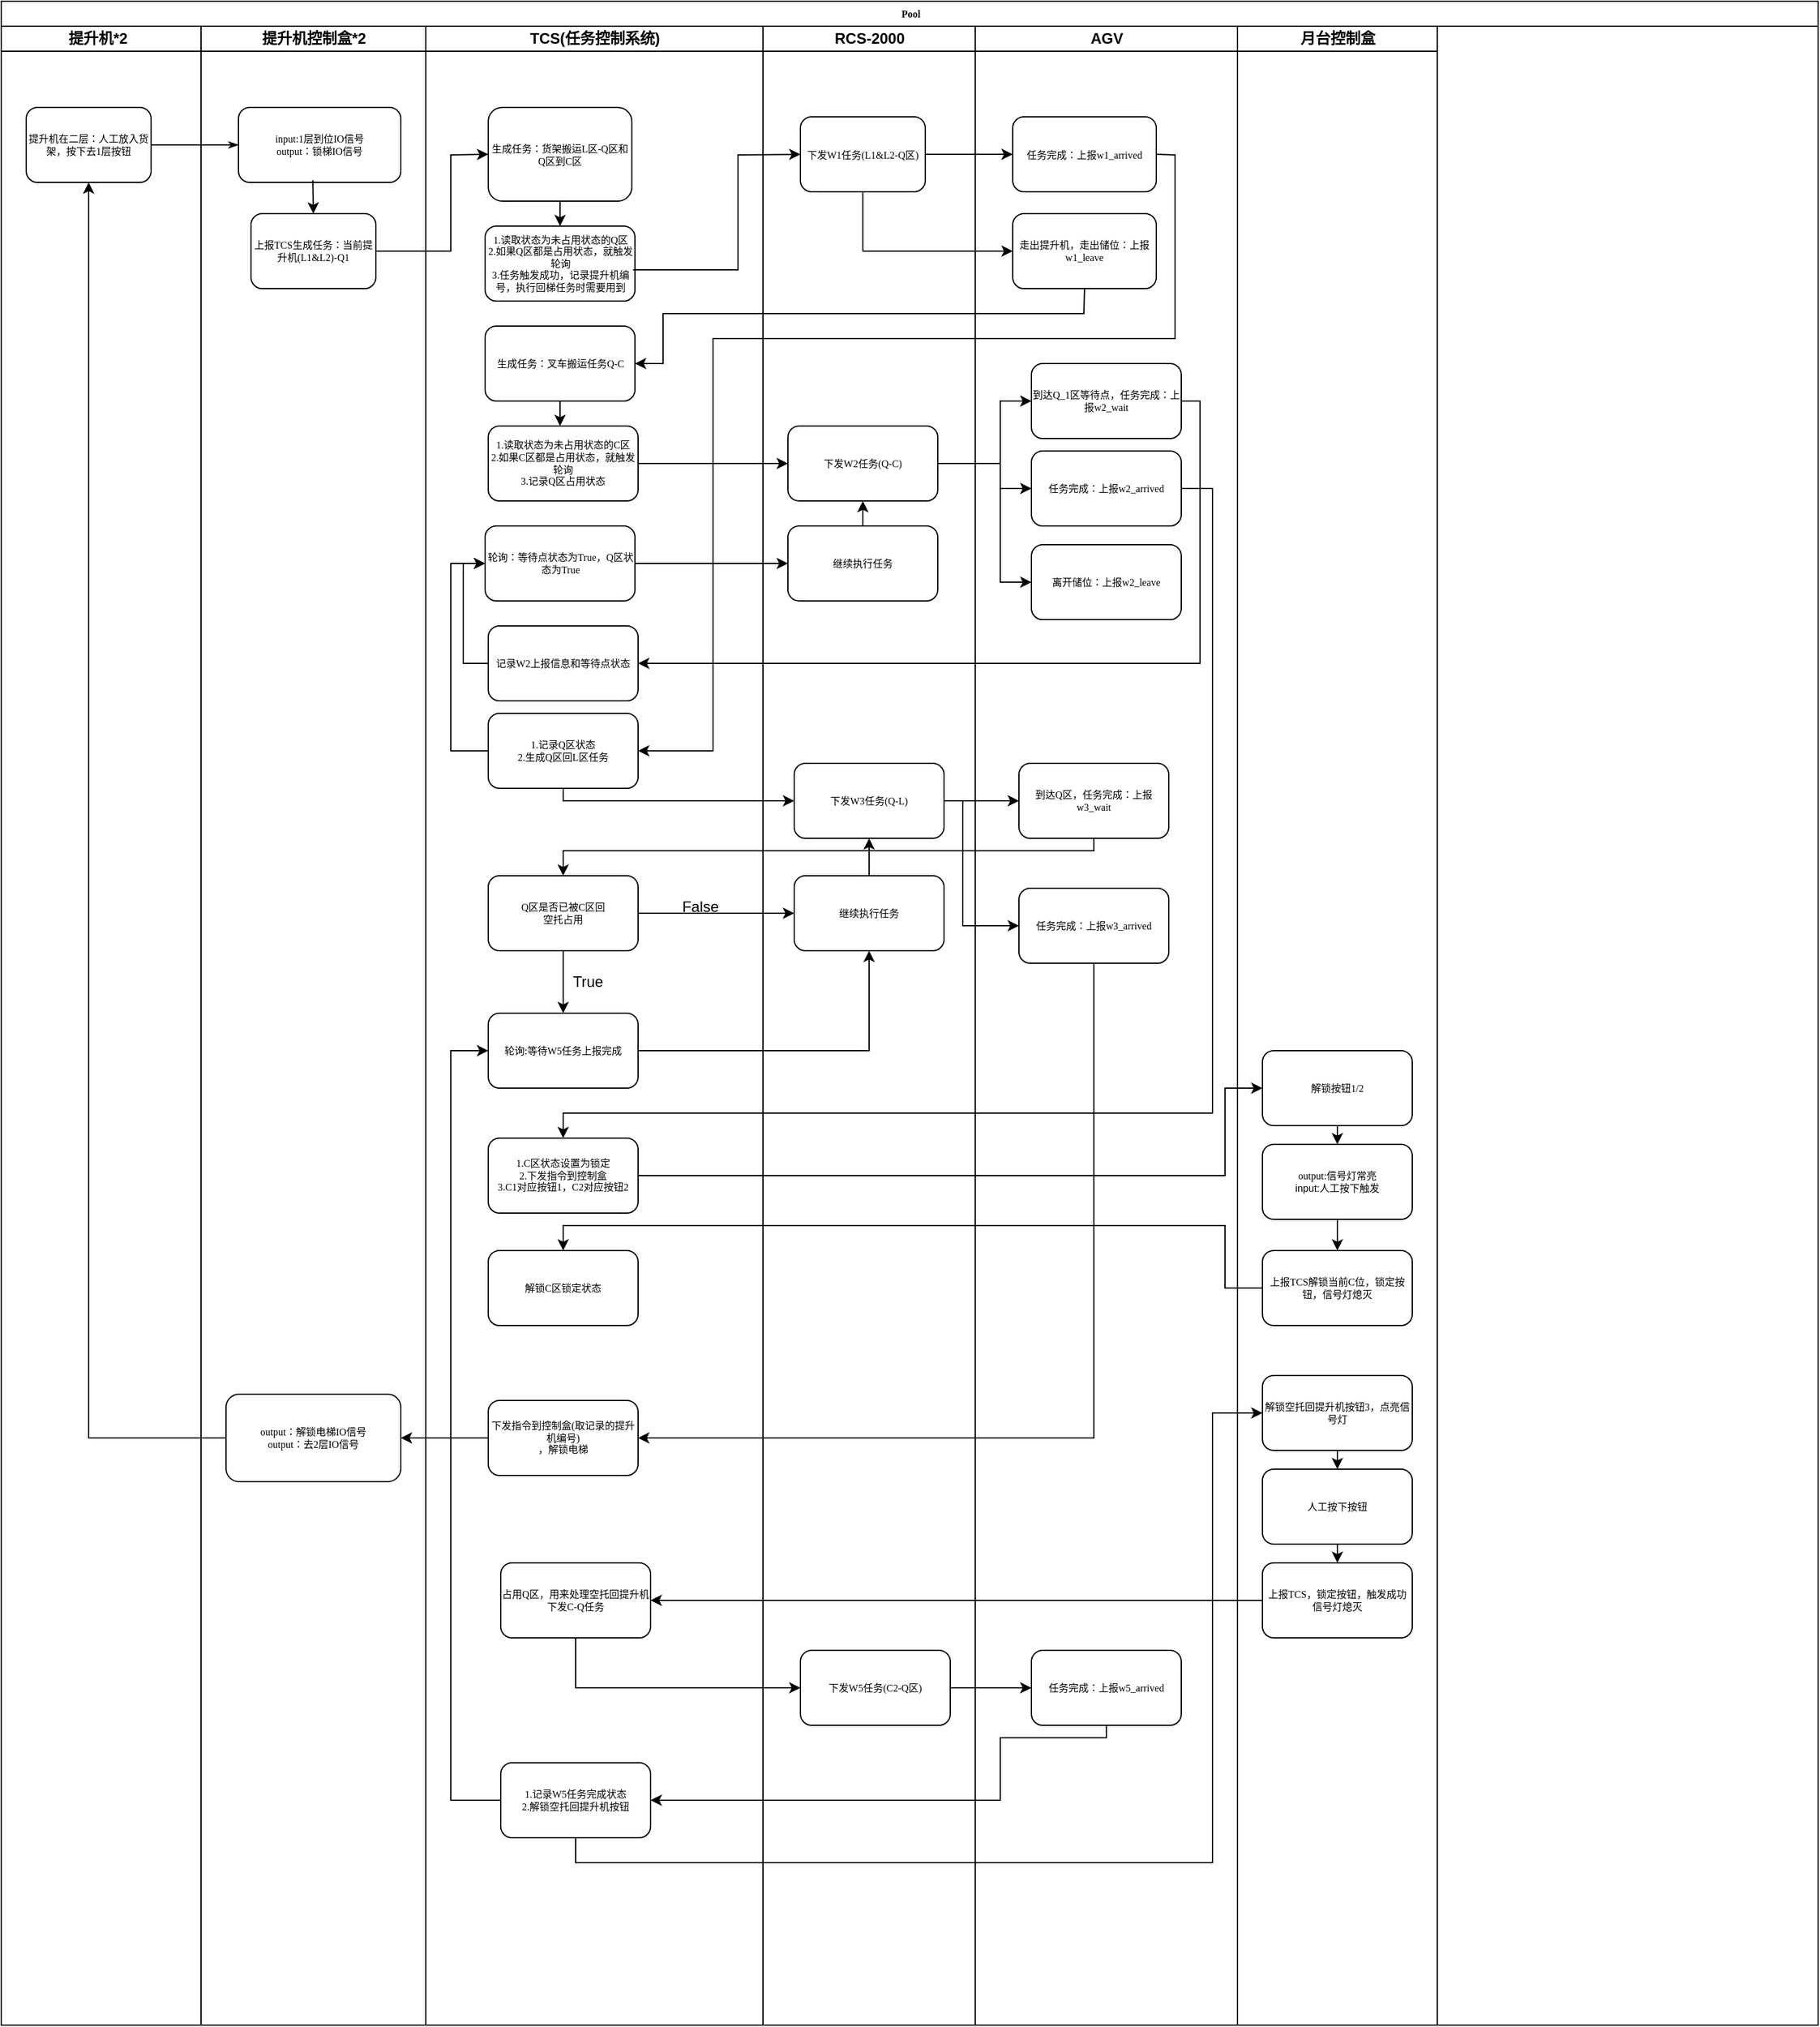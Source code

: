 <mxfile version="22.0.8" type="github">
  <diagram name="Page-1" id="74e2e168-ea6b-b213-b513-2b3c1d86103e">
    <mxGraphModel dx="989" dy="530" grid="1" gridSize="10" guides="1" tooltips="1" connect="1" arrows="1" fold="1" page="1" pageScale="1" pageWidth="1100" pageHeight="850" background="none" math="0" shadow="0">
      <root>
        <mxCell id="0" />
        <mxCell id="1" parent="0" />
        <mxCell id="77e6c97f196da883-1" value="Pool" style="swimlane;html=1;childLayout=stackLayout;startSize=20;rounded=0;shadow=0;labelBackgroundColor=none;strokeWidth=1;fontFamily=Verdana;fontSize=8;align=center;" parent="1" vertex="1">
          <mxGeometry x="70" y="40" width="1455" height="1620" as="geometry" />
        </mxCell>
        <mxCell id="77e6c97f196da883-2" value="提升机*2&lt;span style=&quot;white-space: pre;&quot;&gt;&#x9;&lt;/span&gt;" style="swimlane;html=1;startSize=20;" parent="77e6c97f196da883-1" vertex="1">
          <mxGeometry y="20" width="160" height="1600" as="geometry" />
        </mxCell>
        <mxCell id="77e6c97f196da883-8" value="提升机在二层：人工放入货架，按下去1层按钮" style="rounded=1;whiteSpace=wrap;html=1;shadow=0;labelBackgroundColor=none;strokeWidth=1;fontFamily=Verdana;fontSize=8;align=center;" parent="77e6c97f196da883-2" vertex="1">
          <mxGeometry x="20" y="65" width="100" height="60" as="geometry" />
        </mxCell>
        <mxCell id="77e6c97f196da883-26" style="edgeStyle=orthogonalEdgeStyle;rounded=1;html=1;labelBackgroundColor=none;startArrow=none;startFill=0;startSize=5;endArrow=classicThin;endFill=1;endSize=5;jettySize=auto;orthogonalLoop=1;strokeWidth=1;fontFamily=Verdana;fontSize=8;entryX=0;entryY=0.5;entryDx=0;entryDy=0;" parent="77e6c97f196da883-1" source="77e6c97f196da883-8" target="7OfbRRR_8dRWuwGR9oJ1-2" edge="1">
          <mxGeometry relative="1" as="geometry">
            <mxPoint x="190" y="115" as="targetPoint" />
          </mxGeometry>
        </mxCell>
        <mxCell id="77e6c97f196da883-3" value="提升机控制盒*2" style="swimlane;html=1;startSize=20;" parent="77e6c97f196da883-1" vertex="1">
          <mxGeometry x="160" y="20" width="180" height="1600" as="geometry" />
        </mxCell>
        <mxCell id="7OfbRRR_8dRWuwGR9oJ1-2" value="input:1层到位IO信号&lt;br&gt;output：锁梯IO信号" style="rounded=1;whiteSpace=wrap;html=1;shadow=0;labelBackgroundColor=none;strokeWidth=1;fontFamily=Verdana;fontSize=8;align=center;" parent="77e6c97f196da883-3" vertex="1">
          <mxGeometry x="30" y="65" width="130" height="60" as="geometry" />
        </mxCell>
        <mxCell id="7OfbRRR_8dRWuwGR9oJ1-3" value="上报TCS生成任务：当前提升机(L1&amp;amp;L2)-Q1" style="whiteSpace=wrap;html=1;fontSize=8;fontFamily=Verdana;rounded=1;shadow=0;labelBackgroundColor=none;strokeWidth=1;" parent="77e6c97f196da883-3" vertex="1">
          <mxGeometry x="40" y="150" width="100" height="60" as="geometry" />
        </mxCell>
        <mxCell id="7OfbRRR_8dRWuwGR9oJ1-4" value="" style="endArrow=classic;html=1;rounded=0;entryX=0.5;entryY=0;entryDx=0;entryDy=0;exitX=0.458;exitY=0.971;exitDx=0;exitDy=0;exitPerimeter=0;" parent="77e6c97f196da883-3" source="7OfbRRR_8dRWuwGR9oJ1-2" target="7OfbRRR_8dRWuwGR9oJ1-3" edge="1">
          <mxGeometry width="50" height="50" relative="1" as="geometry">
            <mxPoint x="90" y="130" as="sourcePoint" />
            <mxPoint x="140" y="80" as="targetPoint" />
          </mxGeometry>
        </mxCell>
        <mxCell id="JO6AkFmK0KtckrHVpwDT-65" value="output：解锁电梯IO信号&lt;br&gt;output：去2层IO信号" style="whiteSpace=wrap;html=1;fontSize=8;fontFamily=Verdana;rounded=1;shadow=0;labelBackgroundColor=none;strokeWidth=1;" vertex="1" parent="77e6c97f196da883-3">
          <mxGeometry x="20" y="1095" width="140" height="70" as="geometry" />
        </mxCell>
        <mxCell id="77e6c97f196da883-4" value="TCS(任务控制系统)" style="swimlane;html=1;startSize=20;" parent="77e6c97f196da883-1" vertex="1">
          <mxGeometry x="340" y="20" width="270" height="1600" as="geometry" />
        </mxCell>
        <mxCell id="7OfbRRR_8dRWuwGR9oJ1-12" value="" style="edgeStyle=orthogonalEdgeStyle;rounded=0;orthogonalLoop=1;jettySize=auto;html=1;" parent="77e6c97f196da883-4" source="7OfbRRR_8dRWuwGR9oJ1-5" target="7OfbRRR_8dRWuwGR9oJ1-11" edge="1">
          <mxGeometry relative="1" as="geometry" />
        </mxCell>
        <mxCell id="7OfbRRR_8dRWuwGR9oJ1-5" value="生成任务：货架搬运L区-Q区和Q区到C区" style="whiteSpace=wrap;html=1;fontSize=8;fontFamily=Verdana;rounded=1;shadow=0;labelBackgroundColor=none;strokeWidth=1;fillColor=#FFFFFF;" parent="77e6c97f196da883-4" vertex="1">
          <mxGeometry x="50" y="65" width="115" height="75" as="geometry" />
        </mxCell>
        <mxCell id="7OfbRRR_8dRWuwGR9oJ1-11" value="1.读取状态为未占用状态的Q区&lt;br&gt;2.如果Q区都是占用状态，就触发轮询&lt;br&gt;3.任务触发成功，记录提升机编号，执行回梯任务时需要用到" style="whiteSpace=wrap;html=1;fontSize=8;fontFamily=Verdana;fillColor=#FFFFFF;rounded=1;shadow=0;labelBackgroundColor=none;strokeWidth=1;" parent="77e6c97f196da883-4" vertex="1">
          <mxGeometry x="47.5" y="160" width="120" height="60" as="geometry" />
        </mxCell>
        <mxCell id="7OfbRRR_8dRWuwGR9oJ1-16" value="" style="edgeStyle=orthogonalEdgeStyle;rounded=0;orthogonalLoop=1;jettySize=auto;html=1;" parent="77e6c97f196da883-4" source="7OfbRRR_8dRWuwGR9oJ1-13" target="7OfbRRR_8dRWuwGR9oJ1-15" edge="1">
          <mxGeometry relative="1" as="geometry">
            <Array as="points">
              <mxPoint x="110" y="320" />
              <mxPoint x="110" y="320" />
            </Array>
          </mxGeometry>
        </mxCell>
        <mxCell id="7OfbRRR_8dRWuwGR9oJ1-13" value="生成任务：叉车搬运任务Q-C" style="whiteSpace=wrap;html=1;fontSize=8;fontFamily=Verdana;fillColor=#FFFFFF;rounded=1;shadow=0;labelBackgroundColor=none;strokeWidth=1;" parent="77e6c97f196da883-4" vertex="1">
          <mxGeometry x="47.5" y="240" width="120" height="60" as="geometry" />
        </mxCell>
        <mxCell id="7OfbRRR_8dRWuwGR9oJ1-15" value="1.读取状态为未占用状态的C区&lt;br&gt;2.如果C区都是占用状态，就触发轮询&lt;br&gt;3.记录Q区占用状态" style="whiteSpace=wrap;html=1;fontSize=8;fontFamily=Verdana;fillColor=#FFFFFF;rounded=1;shadow=0;labelBackgroundColor=none;strokeWidth=1;" parent="77e6c97f196da883-4" vertex="1">
          <mxGeometry x="50" y="320" width="120" height="60" as="geometry" />
        </mxCell>
        <mxCell id="JO6AkFmK0KtckrHVpwDT-9" value="记录W2上报信息和等待点状态" style="whiteSpace=wrap;html=1;fontSize=8;fontFamily=Verdana;fillColor=#FFFFFF;rounded=1;shadow=0;labelBackgroundColor=none;strokeWidth=1;" vertex="1" parent="77e6c97f196da883-4">
          <mxGeometry x="50" y="480" width="120" height="60" as="geometry" />
        </mxCell>
        <mxCell id="JO6AkFmK0KtckrHVpwDT-12" value="1.记录Q区状态&lt;br&gt;2.生成Q区回L区任务&lt;br&gt;" style="whiteSpace=wrap;html=1;fontSize=8;fontFamily=Verdana;fillColor=#FFFFFF;rounded=1;shadow=0;labelBackgroundColor=none;strokeWidth=1;" vertex="1" parent="77e6c97f196da883-4">
          <mxGeometry x="50" y="550" width="120" height="60" as="geometry" />
        </mxCell>
        <mxCell id="JO6AkFmK0KtckrHVpwDT-18" value="Q区是否已被C区回&lt;br&gt;空托占用" style="whiteSpace=wrap;html=1;fontSize=8;fontFamily=Verdana;fillColor=#FFFFFF;rounded=1;shadow=0;labelBackgroundColor=none;strokeWidth=1;" vertex="1" parent="77e6c97f196da883-4">
          <mxGeometry x="50" y="680" width="120" height="60" as="geometry" />
        </mxCell>
        <mxCell id="JO6AkFmK0KtckrHVpwDT-22" value="False" style="text;html=1;strokeColor=none;fillColor=none;align=center;verticalAlign=middle;whiteSpace=wrap;rounded=0;" vertex="1" parent="77e6c97f196da883-4">
          <mxGeometry x="190" y="690" width="60" height="30" as="geometry" />
        </mxCell>
        <mxCell id="JO6AkFmK0KtckrHVpwDT-24" value="轮询:等待W5任务上报完成" style="whiteSpace=wrap;html=1;fontSize=8;fontFamily=Verdana;fillColor=#FFFFFF;rounded=1;shadow=0;labelBackgroundColor=none;strokeWidth=1;" vertex="1" parent="77e6c97f196da883-4">
          <mxGeometry x="50" y="790" width="120" height="60" as="geometry" />
        </mxCell>
        <mxCell id="JO6AkFmK0KtckrHVpwDT-25" value="" style="endArrow=classic;html=1;rounded=0;" edge="1" parent="77e6c97f196da883-4" target="JO6AkFmK0KtckrHVpwDT-24">
          <mxGeometry width="50" height="50" relative="1" as="geometry">
            <mxPoint x="110" y="740" as="sourcePoint" />
            <mxPoint x="160" y="690" as="targetPoint" />
          </mxGeometry>
        </mxCell>
        <mxCell id="JO6AkFmK0KtckrHVpwDT-26" value="True" style="text;html=1;strokeColor=none;fillColor=none;align=center;verticalAlign=middle;whiteSpace=wrap;rounded=0;" vertex="1" parent="77e6c97f196da883-4">
          <mxGeometry x="100" y="750" width="60" height="30" as="geometry" />
        </mxCell>
        <mxCell id="JO6AkFmK0KtckrHVpwDT-27" value="" style="endArrow=classic;html=1;rounded=0;entryX=0.5;entryY=1;entryDx=0;entryDy=0;" edge="1" parent="77e6c97f196da883-4" target="JO6AkFmK0KtckrHVpwDT-19">
          <mxGeometry width="50" height="50" relative="1" as="geometry">
            <mxPoint x="170" y="820" as="sourcePoint" />
            <mxPoint x="220" y="770" as="targetPoint" />
            <Array as="points">
              <mxPoint x="355" y="820" />
            </Array>
          </mxGeometry>
        </mxCell>
        <mxCell id="JO6AkFmK0KtckrHVpwDT-28" value="轮询：等待点状态为True，Q区状态为True" style="whiteSpace=wrap;html=1;fontSize=8;fontFamily=Verdana;fillColor=#FFFFFF;rounded=1;shadow=0;labelBackgroundColor=none;strokeWidth=1;" vertex="1" parent="77e6c97f196da883-4">
          <mxGeometry x="47.5" y="400" width="120" height="60" as="geometry" />
        </mxCell>
        <mxCell id="JO6AkFmK0KtckrHVpwDT-29" value="" style="endArrow=classic;html=1;rounded=0;entryX=0;entryY=0.5;entryDx=0;entryDy=0;exitX=0;exitY=0.5;exitDx=0;exitDy=0;" edge="1" parent="77e6c97f196da883-4" source="JO6AkFmK0KtckrHVpwDT-9" target="JO6AkFmK0KtckrHVpwDT-28">
          <mxGeometry width="50" height="50" relative="1" as="geometry">
            <mxPoint x="30" y="520" as="sourcePoint" />
            <mxPoint x="80" y="470" as="targetPoint" />
            <Array as="points">
              <mxPoint x="30" y="510" />
              <mxPoint x="30" y="430" />
            </Array>
          </mxGeometry>
        </mxCell>
        <mxCell id="JO6AkFmK0KtckrHVpwDT-30" value="" style="endArrow=classic;html=1;rounded=0;entryX=0;entryY=0.5;entryDx=0;entryDy=0;" edge="1" parent="77e6c97f196da883-4" target="JO6AkFmK0KtckrHVpwDT-28">
          <mxGeometry width="50" height="50" relative="1" as="geometry">
            <mxPoint x="50" y="580" as="sourcePoint" />
            <mxPoint x="100" y="530" as="targetPoint" />
            <Array as="points">
              <mxPoint x="20" y="580" />
              <mxPoint x="20" y="430" />
            </Array>
          </mxGeometry>
        </mxCell>
        <mxCell id="JO6AkFmK0KtckrHVpwDT-34" value="1.C区状态设置为锁定&lt;br&gt;2.下发指令到控制盒&lt;br&gt;3.C1对应按钮1，C2对应按钮2" style="whiteSpace=wrap;html=1;fontSize=8;fontFamily=Verdana;fillColor=#FFFFFF;rounded=1;shadow=0;labelBackgroundColor=none;strokeWidth=1;" vertex="1" parent="77e6c97f196da883-4">
          <mxGeometry x="50" y="890" width="120" height="60" as="geometry" />
        </mxCell>
        <mxCell id="JO6AkFmK0KtckrHVpwDT-38" value="解锁C区锁定状态" style="whiteSpace=wrap;html=1;fontSize=8;fontFamily=Verdana;fillColor=#FFFFFF;rounded=1;shadow=0;labelBackgroundColor=none;strokeWidth=1;" vertex="1" parent="77e6c97f196da883-4">
          <mxGeometry x="50" y="980" width="120" height="60" as="geometry" />
        </mxCell>
        <mxCell id="JO6AkFmK0KtckrHVpwDT-49" value="占用Q区，用来处理空托回提升机&lt;br&gt;下发C-Q任务" style="whiteSpace=wrap;html=1;fontSize=8;fontFamily=Verdana;fillColor=#FFFFFF;rounded=1;shadow=0;labelBackgroundColor=none;strokeWidth=1;" vertex="1" parent="77e6c97f196da883-4">
          <mxGeometry x="60" y="1230" width="120" height="60" as="geometry" />
        </mxCell>
        <mxCell id="JO6AkFmK0KtckrHVpwDT-54" value="" style="endArrow=classic;html=1;rounded=0;entryX=0;entryY=0.5;entryDx=0;entryDy=0;" edge="1" parent="77e6c97f196da883-4" target="JO6AkFmK0KtckrHVpwDT-53">
          <mxGeometry width="50" height="50" relative="1" as="geometry">
            <mxPoint x="120" y="1290" as="sourcePoint" />
            <mxPoint x="170" y="1240" as="targetPoint" />
            <Array as="points">
              <mxPoint x="120" y="1330" />
            </Array>
          </mxGeometry>
        </mxCell>
        <mxCell id="JO6AkFmK0KtckrHVpwDT-58" value="1.记录W5任务完成状态&lt;br&gt;2.解锁空托回提升机按钮" style="whiteSpace=wrap;html=1;fontSize=8;fontFamily=Verdana;fillColor=#FFFFFF;rounded=1;shadow=0;labelBackgroundColor=none;strokeWidth=1;" vertex="1" parent="77e6c97f196da883-4">
          <mxGeometry x="60" y="1390" width="120" height="60" as="geometry" />
        </mxCell>
        <mxCell id="JO6AkFmK0KtckrHVpwDT-60" value="" style="endArrow=classic;html=1;rounded=0;exitX=0;exitY=0.5;exitDx=0;exitDy=0;entryX=0;entryY=0.5;entryDx=0;entryDy=0;" edge="1" parent="77e6c97f196da883-4" source="JO6AkFmK0KtckrHVpwDT-58" target="JO6AkFmK0KtckrHVpwDT-24">
          <mxGeometry width="50" height="50" relative="1" as="geometry">
            <mxPoint x="70" y="1420" as="sourcePoint" />
            <mxPoint x="30" y="1200" as="targetPoint" />
            <Array as="points">
              <mxPoint x="20" y="1420" />
              <mxPoint x="20" y="820" />
            </Array>
          </mxGeometry>
        </mxCell>
        <mxCell id="JO6AkFmK0KtckrHVpwDT-63" value="下发指令到控制盒(取记录的提升机编号)&lt;br&gt;，解锁电梯" style="whiteSpace=wrap;html=1;fontSize=8;fontFamily=Verdana;rounded=1;shadow=0;labelBackgroundColor=none;strokeWidth=1;fillColor=#FFFFFF;" vertex="1" parent="77e6c97f196da883-4">
          <mxGeometry x="50" y="1100" width="120" height="60" as="geometry" />
        </mxCell>
        <mxCell id="JO6AkFmK0KtckrHVpwDT-20" value="" style="endArrow=classic;html=1;rounded=0;exitX=1;exitY=0.5;exitDx=0;exitDy=0;entryX=0;entryY=0.5;entryDx=0;entryDy=0;" edge="1" parent="77e6c97f196da883-1" source="JO6AkFmK0KtckrHVpwDT-18" target="JO6AkFmK0KtckrHVpwDT-19">
          <mxGeometry width="50" height="50" relative="1" as="geometry">
            <mxPoint x="550" y="740" as="sourcePoint" />
            <mxPoint x="600" y="690" as="targetPoint" />
          </mxGeometry>
        </mxCell>
        <mxCell id="77e6c97f196da883-5" value="RCS-2000" style="swimlane;html=1;startSize=20;" parent="77e6c97f196da883-1" vertex="1">
          <mxGeometry x="610" y="20" width="170" height="1600" as="geometry" />
        </mxCell>
        <mxCell id="7OfbRRR_8dRWuwGR9oJ1-7" value="下发W1任务(L1&amp;amp;L2-Q区)" style="rounded=1;whiteSpace=wrap;html=1;shadow=0;labelBackgroundColor=none;strokeWidth=1;fontFamily=Verdana;fontSize=8;align=center;" parent="77e6c97f196da883-5" vertex="1">
          <mxGeometry x="30" y="72.5" width="100" height="60" as="geometry" />
        </mxCell>
        <mxCell id="7OfbRRR_8dRWuwGR9oJ1-17" value="下发W2任务(Q-C)" style="whiteSpace=wrap;html=1;fontSize=8;fontFamily=Verdana;fillColor=#FFFFFF;rounded=1;shadow=0;labelBackgroundColor=none;strokeWidth=1;" parent="77e6c97f196da883-5" vertex="1">
          <mxGeometry x="20" y="320" width="120" height="60" as="geometry" />
        </mxCell>
        <mxCell id="JO6AkFmK0KtckrHVpwDT-7" value="" style="endArrow=classic;html=1;rounded=0;entryX=0;entryY=0.5;entryDx=0;entryDy=0;" edge="1" parent="77e6c97f196da883-5" target="JO6AkFmK0KtckrHVpwDT-8">
          <mxGeometry width="50" height="50" relative="1" as="geometry">
            <mxPoint x="140" y="350" as="sourcePoint" />
            <mxPoint x="190" y="300" as="targetPoint" />
            <Array as="points">
              <mxPoint x="190" y="350" />
              <mxPoint x="190" y="300" />
            </Array>
          </mxGeometry>
        </mxCell>
        <mxCell id="JO6AkFmK0KtckrHVpwDT-14" value="下发W3任务(Q-L)" style="whiteSpace=wrap;html=1;fontSize=8;fontFamily=Verdana;fillColor=#FFFFFF;rounded=1;shadow=0;labelBackgroundColor=none;strokeWidth=1;" vertex="1" parent="77e6c97f196da883-5">
          <mxGeometry x="25" y="590" width="120" height="60" as="geometry" />
        </mxCell>
        <mxCell id="JO6AkFmK0KtckrHVpwDT-19" value="继续执行任务" style="whiteSpace=wrap;html=1;fontSize=8;fontFamily=Verdana;fillColor=#FFFFFF;rounded=1;shadow=0;labelBackgroundColor=none;strokeWidth=1;" vertex="1" parent="77e6c97f196da883-5">
          <mxGeometry x="25" y="680" width="120" height="60" as="geometry" />
        </mxCell>
        <mxCell id="JO6AkFmK0KtckrHVpwDT-23" value="" style="endArrow=classic;html=1;rounded=0;exitX=0.5;exitY=0;exitDx=0;exitDy=0;entryX=0.5;entryY=1;entryDx=0;entryDy=0;" edge="1" parent="77e6c97f196da883-5" source="JO6AkFmK0KtckrHVpwDT-19" target="JO6AkFmK0KtckrHVpwDT-14">
          <mxGeometry width="50" height="50" relative="1" as="geometry">
            <mxPoint x="100" y="720" as="sourcePoint" />
            <mxPoint x="150" y="670" as="targetPoint" />
          </mxGeometry>
        </mxCell>
        <mxCell id="JO6AkFmK0KtckrHVpwDT-31" value="继续执行任务" style="whiteSpace=wrap;html=1;fontSize=8;fontFamily=Verdana;fillColor=#FFFFFF;rounded=1;shadow=0;labelBackgroundColor=none;strokeWidth=1;" vertex="1" parent="77e6c97f196da883-5">
          <mxGeometry x="20" y="400" width="120" height="60" as="geometry" />
        </mxCell>
        <mxCell id="JO6AkFmK0KtckrHVpwDT-33" value="" style="endArrow=classic;html=1;rounded=0;entryX=0.5;entryY=1;entryDx=0;entryDy=0;exitX=0.5;exitY=0;exitDx=0;exitDy=0;" edge="1" parent="77e6c97f196da883-5" source="JO6AkFmK0KtckrHVpwDT-31" target="7OfbRRR_8dRWuwGR9oJ1-17">
          <mxGeometry width="50" height="50" relative="1" as="geometry">
            <mxPoint x="80" y="410" as="sourcePoint" />
            <mxPoint x="130" y="360" as="targetPoint" />
          </mxGeometry>
        </mxCell>
        <mxCell id="JO6AkFmK0KtckrHVpwDT-53" value="下发W5任务(C2-Q区)" style="whiteSpace=wrap;html=1;fontSize=8;fontFamily=Verdana;rounded=1;shadow=0;labelBackgroundColor=none;strokeWidth=1;" vertex="1" parent="77e6c97f196da883-5">
          <mxGeometry x="30" y="1300" width="120" height="60" as="geometry" />
        </mxCell>
        <mxCell id="JO6AkFmK0KtckrHVpwDT-56" value="" style="endArrow=classic;html=1;rounded=0;entryX=0;entryY=0.5;entryDx=0;entryDy=0;" edge="1" parent="77e6c97f196da883-5" target="JO6AkFmK0KtckrHVpwDT-55">
          <mxGeometry width="50" height="50" relative="1" as="geometry">
            <mxPoint x="150" y="1330" as="sourcePoint" />
            <mxPoint x="200" y="1280" as="targetPoint" />
          </mxGeometry>
        </mxCell>
        <mxCell id="7OfbRRR_8dRWuwGR9oJ1-24" value="" style="edgeStyle=orthogonalEdgeStyle;rounded=0;orthogonalLoop=1;jettySize=auto;html=1;" parent="77e6c97f196da883-1" target="7OfbRRR_8dRWuwGR9oJ1-23" edge="1">
          <mxGeometry relative="1" as="geometry">
            <Array as="points">
              <mxPoint x="800" y="370" />
              <mxPoint x="800" y="465" />
            </Array>
            <mxPoint x="750" y="370" as="sourcePoint" />
          </mxGeometry>
        </mxCell>
        <mxCell id="7OfbRRR_8dRWuwGR9oJ1-22" value="" style="edgeStyle=orthogonalEdgeStyle;rounded=0;orthogonalLoop=1;jettySize=auto;html=1;exitX=1;exitY=0.5;exitDx=0;exitDy=0;" parent="77e6c97f196da883-1" source="7OfbRRR_8dRWuwGR9oJ1-17" target="7OfbRRR_8dRWuwGR9oJ1-20" edge="1">
          <mxGeometry relative="1" as="geometry">
            <Array as="points">
              <mxPoint x="800" y="370" />
              <mxPoint x="800" y="390" />
            </Array>
            <mxPoint x="760.0" y="420" as="sourcePoint" />
          </mxGeometry>
        </mxCell>
        <mxCell id="77e6c97f196da883-6" value="AGV" style="swimlane;html=1;startSize=20;" parent="77e6c97f196da883-1" vertex="1">
          <mxGeometry x="780" y="20" width="210" height="1600" as="geometry" />
        </mxCell>
        <mxCell id="7OfbRRR_8dRWuwGR9oJ1-8" value="任务完成：上报w1_arrived" style="whiteSpace=wrap;html=1;fontSize=8;fontFamily=Verdana;rounded=1;shadow=0;labelBackgroundColor=none;strokeWidth=1;" parent="77e6c97f196da883-6" vertex="1">
          <mxGeometry x="30" y="72.5" width="115" height="60" as="geometry" />
        </mxCell>
        <mxCell id="7OfbRRR_8dRWuwGR9oJ1-20" value="任务完成：上报w2_arrived" style="whiteSpace=wrap;html=1;fontSize=8;fontFamily=Verdana;fillColor=#FFFFFF;rounded=1;shadow=0;labelBackgroundColor=none;strokeWidth=1;" parent="77e6c97f196da883-6" vertex="1">
          <mxGeometry x="45" y="340" width="120" height="60" as="geometry" />
        </mxCell>
        <mxCell id="7OfbRRR_8dRWuwGR9oJ1-23" value="离开储位：上报w2_leave" style="whiteSpace=wrap;html=1;fontSize=8;fontFamily=Verdana;fillColor=#FFFFFF;rounded=1;shadow=0;labelBackgroundColor=none;strokeWidth=1;" parent="77e6c97f196da883-6" vertex="1">
          <mxGeometry x="45" y="415" width="120" height="60" as="geometry" />
        </mxCell>
        <mxCell id="JO6AkFmK0KtckrHVpwDT-5" value="走出提升机，走出储位：上报w1_leave" style="whiteSpace=wrap;html=1;fontSize=8;fontFamily=Verdana;rounded=1;shadow=0;labelBackgroundColor=none;strokeWidth=1;" vertex="1" parent="77e6c97f196da883-6">
          <mxGeometry x="30" y="150" width="115" height="60" as="geometry" />
        </mxCell>
        <mxCell id="JO6AkFmK0KtckrHVpwDT-8" value="到达Q_1区等待点，任务完成：上报w2_wait" style="whiteSpace=wrap;html=1;fontSize=8;fontFamily=Verdana;fillColor=#FFFFFF;rounded=1;shadow=0;labelBackgroundColor=none;strokeWidth=1;" vertex="1" parent="77e6c97f196da883-6">
          <mxGeometry x="45" y="270" width="120" height="60" as="geometry" />
        </mxCell>
        <mxCell id="JO6AkFmK0KtckrHVpwDT-16" value="到达Q区，任务完成：上报w3_wait" style="whiteSpace=wrap;html=1;fontSize=8;fontFamily=Verdana;fillColor=#FFFFFF;rounded=1;shadow=0;labelBackgroundColor=none;strokeWidth=1;" vertex="1" parent="77e6c97f196da883-6">
          <mxGeometry x="35" y="590" width="120" height="60" as="geometry" />
        </mxCell>
        <mxCell id="JO6AkFmK0KtckrHVpwDT-55" value="任务完成：上报w5_arrived" style="whiteSpace=wrap;html=1;fontSize=8;fontFamily=Verdana;fillColor=#FFFFFF;rounded=1;shadow=0;labelBackgroundColor=none;strokeWidth=1;" vertex="1" parent="77e6c97f196da883-6">
          <mxGeometry x="45" y="1300" width="120" height="60" as="geometry" />
        </mxCell>
        <mxCell id="JO6AkFmK0KtckrHVpwDT-62" value="任务完成：上报w3_arrived" style="whiteSpace=wrap;html=1;fontSize=8;fontFamily=Verdana;fillColor=#FFFFFF;rounded=1;shadow=0;labelBackgroundColor=none;strokeWidth=1;" vertex="1" parent="77e6c97f196da883-6">
          <mxGeometry x="35" y="690" width="120" height="60" as="geometry" />
        </mxCell>
        <mxCell id="77e6c97f196da883-7" value="月台控制盒" style="swimlane;html=1;startSize=20;" parent="77e6c97f196da883-1" vertex="1">
          <mxGeometry x="990" y="20" width="160" height="1600" as="geometry" />
        </mxCell>
        <mxCell id="JO6AkFmK0KtckrHVpwDT-35" value="解锁按钮1/2" style="whiteSpace=wrap;html=1;fontSize=8;fontFamily=Verdana;rounded=1;shadow=0;labelBackgroundColor=none;strokeWidth=1;" vertex="1" parent="77e6c97f196da883-7">
          <mxGeometry x="20" y="820" width="120" height="60" as="geometry" />
        </mxCell>
        <mxCell id="JO6AkFmK0KtckrHVpwDT-36" value="&lt;font style=&quot;font-size: 8px;&quot;&gt;output:信号灯常亮&lt;br style=&quot;border-color: var(--border-color); font-family: Helvetica;&quot;&gt;&lt;span style=&quot;font-family: Helvetica;&quot;&gt;input:人工按下触发&lt;/span&gt;&lt;/font&gt;" style="whiteSpace=wrap;html=1;fontSize=8;fontFamily=Verdana;rounded=1;shadow=0;labelBackgroundColor=none;strokeWidth=1;" vertex="1" parent="77e6c97f196da883-7">
          <mxGeometry x="20" y="895" width="120" height="60" as="geometry" />
        </mxCell>
        <mxCell id="JO6AkFmK0KtckrHVpwDT-37" value="上报TCS解锁当前C位，锁定按钮，信号灯熄灭" style="whiteSpace=wrap;html=1;fontSize=8;fontFamily=Verdana;rounded=1;shadow=0;labelBackgroundColor=none;strokeWidth=1;" vertex="1" parent="77e6c97f196da883-7">
          <mxGeometry x="20" y="980" width="120" height="60" as="geometry" />
        </mxCell>
        <mxCell id="JO6AkFmK0KtckrHVpwDT-41" value="" style="endArrow=classic;html=1;rounded=0;exitX=0.5;exitY=1;exitDx=0;exitDy=0;" edge="1" parent="77e6c97f196da883-7" source="JO6AkFmK0KtckrHVpwDT-35" target="JO6AkFmK0KtckrHVpwDT-36">
          <mxGeometry width="50" height="50" relative="1" as="geometry">
            <mxPoint x="-130" y="980" as="sourcePoint" />
            <mxPoint x="-80" y="930" as="targetPoint" />
          </mxGeometry>
        </mxCell>
        <mxCell id="JO6AkFmK0KtckrHVpwDT-42" value="" style="endArrow=classic;html=1;rounded=0;exitX=0.5;exitY=1;exitDx=0;exitDy=0;" edge="1" parent="77e6c97f196da883-7" source="JO6AkFmK0KtckrHVpwDT-36" target="JO6AkFmK0KtckrHVpwDT-37">
          <mxGeometry width="50" height="50" relative="1" as="geometry">
            <mxPoint x="100" y="950" as="sourcePoint" />
            <mxPoint x="150" y="900" as="targetPoint" />
          </mxGeometry>
        </mxCell>
        <mxCell id="JO6AkFmK0KtckrHVpwDT-46" value="解锁空托回提升机按钮3，点亮信号灯" style="whiteSpace=wrap;html=1;fontSize=8;fontFamily=Verdana;rounded=1;shadow=0;labelBackgroundColor=none;strokeWidth=1;" vertex="1" parent="77e6c97f196da883-7">
          <mxGeometry x="20" y="1080" width="120" height="60" as="geometry" />
        </mxCell>
        <mxCell id="JO6AkFmK0KtckrHVpwDT-47" value="人工按下按钮" style="whiteSpace=wrap;html=1;fontSize=8;fontFamily=Verdana;rounded=1;shadow=0;labelBackgroundColor=none;strokeWidth=1;" vertex="1" parent="77e6c97f196da883-7">
          <mxGeometry x="20" y="1155" width="120" height="60" as="geometry" />
        </mxCell>
        <mxCell id="JO6AkFmK0KtckrHVpwDT-48" value="上报TCS，锁定按钮，触发成功信号灯熄灭" style="whiteSpace=wrap;html=1;fontSize=8;fontFamily=Verdana;rounded=1;shadow=0;labelBackgroundColor=none;strokeWidth=1;" vertex="1" parent="77e6c97f196da883-7">
          <mxGeometry x="20" y="1230" width="120" height="60" as="geometry" />
        </mxCell>
        <mxCell id="JO6AkFmK0KtckrHVpwDT-50" value="" style="endArrow=classic;html=1;rounded=0;entryX=0.5;entryY=0;entryDx=0;entryDy=0;" edge="1" parent="77e6c97f196da883-7" target="JO6AkFmK0KtckrHVpwDT-47">
          <mxGeometry width="50" height="50" relative="1" as="geometry">
            <mxPoint x="80" y="1140" as="sourcePoint" />
            <mxPoint x="130" y="1090" as="targetPoint" />
          </mxGeometry>
        </mxCell>
        <mxCell id="JO6AkFmK0KtckrHVpwDT-51" value="" style="endArrow=classic;html=1;rounded=0;exitX=0.5;exitY=1;exitDx=0;exitDy=0;" edge="1" parent="77e6c97f196da883-7" source="JO6AkFmK0KtckrHVpwDT-47" target="JO6AkFmK0KtckrHVpwDT-48">
          <mxGeometry width="50" height="50" relative="1" as="geometry">
            <mxPoint x="70" y="1210" as="sourcePoint" />
            <mxPoint x="120" y="1160" as="targetPoint" />
          </mxGeometry>
        </mxCell>
        <mxCell id="7OfbRRR_8dRWuwGR9oJ1-6" value="" style="endArrow=classic;html=1;rounded=0;exitX=1;exitY=0.5;exitDx=0;exitDy=0;entryX=0;entryY=0.5;entryDx=0;entryDy=0;" parent="77e6c97f196da883-1" source="7OfbRRR_8dRWuwGR9oJ1-3" target="7OfbRRR_8dRWuwGR9oJ1-5" edge="1">
          <mxGeometry width="50" height="50" relative="1" as="geometry">
            <mxPoint x="310" y="200" as="sourcePoint" />
            <mxPoint x="360" y="150" as="targetPoint" />
            <Array as="points">
              <mxPoint x="360" y="200" />
              <mxPoint x="360" y="123" />
            </Array>
          </mxGeometry>
        </mxCell>
        <mxCell id="7OfbRRR_8dRWuwGR9oJ1-9" value="" style="endArrow=classic;html=1;rounded=0;exitX=0.987;exitY=0.583;exitDx=0;exitDy=0;entryX=0;entryY=0.5;entryDx=0;entryDy=0;exitPerimeter=0;" parent="77e6c97f196da883-1" source="7OfbRRR_8dRWuwGR9oJ1-11" target="7OfbRRR_8dRWuwGR9oJ1-7" edge="1">
          <mxGeometry width="50" height="50" relative="1" as="geometry">
            <mxPoint x="520" y="130" as="sourcePoint" />
            <mxPoint x="570" y="80" as="targetPoint" />
            <Array as="points">
              <mxPoint x="590" y="215" />
              <mxPoint x="590" y="123" />
            </Array>
          </mxGeometry>
        </mxCell>
        <mxCell id="7OfbRRR_8dRWuwGR9oJ1-10" value="" style="endArrow=classic;html=1;rounded=0;exitX=1;exitY=0.5;exitDx=0;exitDy=0;entryX=0;entryY=0.5;entryDx=0;entryDy=0;" parent="77e6c97f196da883-1" source="7OfbRRR_8dRWuwGR9oJ1-7" target="7OfbRRR_8dRWuwGR9oJ1-8" edge="1">
          <mxGeometry width="50" height="50" relative="1" as="geometry">
            <mxPoint x="700" y="130" as="sourcePoint" />
            <mxPoint x="750" y="80" as="targetPoint" />
          </mxGeometry>
        </mxCell>
        <mxCell id="7OfbRRR_8dRWuwGR9oJ1-18" value="" style="edgeStyle=orthogonalEdgeStyle;rounded=0;orthogonalLoop=1;jettySize=auto;html=1;" parent="77e6c97f196da883-1" source="7OfbRRR_8dRWuwGR9oJ1-15" target="7OfbRRR_8dRWuwGR9oJ1-17" edge="1">
          <mxGeometry relative="1" as="geometry" />
        </mxCell>
        <mxCell id="JO6AkFmK0KtckrHVpwDT-6" value="" style="endArrow=classic;html=1;rounded=0;exitX=0.5;exitY=1;exitDx=0;exitDy=0;entryX=0;entryY=0.5;entryDx=0;entryDy=0;" edge="1" parent="77e6c97f196da883-1" source="7OfbRRR_8dRWuwGR9oJ1-7" target="JO6AkFmK0KtckrHVpwDT-5">
          <mxGeometry width="50" height="50" relative="1" as="geometry">
            <mxPoint x="710" y="220" as="sourcePoint" />
            <mxPoint x="760" y="170" as="targetPoint" />
            <Array as="points">
              <mxPoint x="690" y="200" />
            </Array>
          </mxGeometry>
        </mxCell>
        <mxCell id="JO6AkFmK0KtckrHVpwDT-4" value="" style="endArrow=classic;html=1;rounded=0;exitX=0.5;exitY=1;exitDx=0;exitDy=0;entryX=1;entryY=0.5;entryDx=0;entryDy=0;" edge="1" parent="77e6c97f196da883-1" source="JO6AkFmK0KtckrHVpwDT-5" target="7OfbRRR_8dRWuwGR9oJ1-13">
          <mxGeometry width="50" height="50" relative="1" as="geometry">
            <mxPoint x="97.5" y="200" as="sourcePoint" />
            <mxPoint x="578.211" y="210" as="targetPoint" />
            <Array as="points">
              <mxPoint x="867" y="250" />
              <mxPoint x="530" y="250" />
              <mxPoint x="530" y="290" />
            </Array>
          </mxGeometry>
        </mxCell>
        <mxCell id="JO6AkFmK0KtckrHVpwDT-10" value="" style="endArrow=classic;html=1;rounded=0;entryX=1;entryY=0.5;entryDx=0;entryDy=0;exitX=1;exitY=0.5;exitDx=0;exitDy=0;" edge="1" parent="77e6c97f196da883-1" source="JO6AkFmK0KtckrHVpwDT-8" target="JO6AkFmK0KtckrHVpwDT-9">
          <mxGeometry width="50" height="50" relative="1" as="geometry">
            <mxPoint x="940" y="320" as="sourcePoint" />
            <mxPoint x="990" y="270" as="targetPoint" />
            <Array as="points">
              <mxPoint x="960" y="320" />
              <mxPoint x="960" y="530" />
            </Array>
          </mxGeometry>
        </mxCell>
        <mxCell id="JO6AkFmK0KtckrHVpwDT-13" value="" style="endArrow=classic;html=1;rounded=0;exitX=1;exitY=0.5;exitDx=0;exitDy=0;entryX=1;entryY=0.5;entryDx=0;entryDy=0;" edge="1" parent="77e6c97f196da883-1" source="7OfbRRR_8dRWuwGR9oJ1-8" target="JO6AkFmK0KtckrHVpwDT-12">
          <mxGeometry width="50" height="50" relative="1" as="geometry">
            <mxPoint x="920" y="160" as="sourcePoint" />
            <mxPoint x="630" y="300" as="targetPoint" />
            <Array as="points">
              <mxPoint x="940" y="123" />
              <mxPoint x="940" y="200" />
              <mxPoint x="940" y="270" />
              <mxPoint x="570" y="270" />
              <mxPoint x="570" y="440" />
              <mxPoint x="570" y="600" />
            </Array>
          </mxGeometry>
        </mxCell>
        <mxCell id="JO6AkFmK0KtckrHVpwDT-15" value="" style="endArrow=classic;html=1;rounded=0;entryX=0;entryY=0.5;entryDx=0;entryDy=0;exitX=0.5;exitY=1;exitDx=0;exitDy=0;" edge="1" parent="77e6c97f196da883-1" source="JO6AkFmK0KtckrHVpwDT-12" target="JO6AkFmK0KtckrHVpwDT-14">
          <mxGeometry width="50" height="50" relative="1" as="geometry">
            <mxPoint x="450" y="630" as="sourcePoint" />
            <mxPoint x="500" y="580" as="targetPoint" />
            <Array as="points">
              <mxPoint x="450" y="640" />
            </Array>
          </mxGeometry>
        </mxCell>
        <mxCell id="JO6AkFmK0KtckrHVpwDT-17" value="" style="endArrow=classic;html=1;rounded=0;entryX=0;entryY=0.5;entryDx=0;entryDy=0;exitX=1;exitY=0.5;exitDx=0;exitDy=0;" edge="1" parent="77e6c97f196da883-1" source="JO6AkFmK0KtckrHVpwDT-14" target="JO6AkFmK0KtckrHVpwDT-16">
          <mxGeometry width="50" height="50" relative="1" as="geometry">
            <mxPoint x="750" y="640" as="sourcePoint" />
            <mxPoint x="800" y="590" as="targetPoint" />
          </mxGeometry>
        </mxCell>
        <mxCell id="JO6AkFmK0KtckrHVpwDT-21" value="" style="endArrow=classic;html=1;rounded=0;exitX=0.5;exitY=1;exitDx=0;exitDy=0;entryX=0.5;entryY=0;entryDx=0;entryDy=0;" edge="1" parent="77e6c97f196da883-1" source="JO6AkFmK0KtckrHVpwDT-16" target="JO6AkFmK0KtckrHVpwDT-18">
          <mxGeometry width="50" height="50" relative="1" as="geometry">
            <mxPoint x="520" y="740" as="sourcePoint" />
            <mxPoint x="645" y="740" as="targetPoint" />
            <Array as="points">
              <mxPoint x="875" y="680" />
              <mxPoint x="450" y="680" />
            </Array>
          </mxGeometry>
        </mxCell>
        <mxCell id="JO6AkFmK0KtckrHVpwDT-32" value="" style="endArrow=classic;html=1;rounded=0;entryX=0;entryY=0.5;entryDx=0;entryDy=0;exitX=1;exitY=0.5;exitDx=0;exitDy=0;" edge="1" parent="77e6c97f196da883-1" source="JO6AkFmK0KtckrHVpwDT-28" target="JO6AkFmK0KtckrHVpwDT-31">
          <mxGeometry width="50" height="50" relative="1" as="geometry">
            <mxPoint x="510" y="450" as="sourcePoint" />
            <mxPoint x="560" y="400" as="targetPoint" />
          </mxGeometry>
        </mxCell>
        <mxCell id="JO6AkFmK0KtckrHVpwDT-39" value="" style="endArrow=classic;html=1;rounded=0;exitX=1;exitY=0.5;exitDx=0;exitDy=0;entryX=0.5;entryY=0;entryDx=0;entryDy=0;" edge="1" parent="77e6c97f196da883-1" source="7OfbRRR_8dRWuwGR9oJ1-20" target="JO6AkFmK0KtckrHVpwDT-34">
          <mxGeometry width="50" height="50" relative="1" as="geometry">
            <mxPoint x="940" y="390" as="sourcePoint" />
            <mxPoint x="680" y="930" as="targetPoint" />
            <Array as="points">
              <mxPoint x="970" y="390" />
              <mxPoint x="970" y="890" />
              <mxPoint x="710" y="890" />
              <mxPoint x="450" y="890" />
            </Array>
          </mxGeometry>
        </mxCell>
        <mxCell id="JO6AkFmK0KtckrHVpwDT-40" value="" style="endArrow=classic;html=1;rounded=0;exitX=1;exitY=0.5;exitDx=0;exitDy=0;entryX=0;entryY=0.5;entryDx=0;entryDy=0;" edge="1" parent="77e6c97f196da883-1" source="JO6AkFmK0KtckrHVpwDT-34" target="JO6AkFmK0KtckrHVpwDT-35">
          <mxGeometry width="50" height="50" relative="1" as="geometry">
            <mxPoint x="510" y="940" as="sourcePoint" />
            <mxPoint x="560" y="890" as="targetPoint" />
            <Array as="points">
              <mxPoint x="980" y="940" />
              <mxPoint x="980" y="870" />
            </Array>
          </mxGeometry>
        </mxCell>
        <mxCell id="JO6AkFmK0KtckrHVpwDT-43" value="" style="endArrow=classic;html=1;rounded=0;exitX=0;exitY=0.5;exitDx=0;exitDy=0;entryX=0.5;entryY=0;entryDx=0;entryDy=0;" edge="1" parent="77e6c97f196da883-1" source="JO6AkFmK0KtckrHVpwDT-37" target="JO6AkFmK0KtckrHVpwDT-38">
          <mxGeometry width="50" height="50" relative="1" as="geometry">
            <mxPoint x="830" y="1030" as="sourcePoint" />
            <mxPoint x="880" y="980" as="targetPoint" />
            <Array as="points">
              <mxPoint x="980" y="1030" />
              <mxPoint x="980" y="980" />
              <mxPoint x="450" y="980" />
            </Array>
          </mxGeometry>
        </mxCell>
        <mxCell id="JO6AkFmK0KtckrHVpwDT-52" value="" style="endArrow=classic;html=1;rounded=0;exitX=0;exitY=0.5;exitDx=0;exitDy=0;entryX=1;entryY=0.5;entryDx=0;entryDy=0;" edge="1" parent="77e6c97f196da883-1" source="JO6AkFmK0KtckrHVpwDT-48" target="JO6AkFmK0KtckrHVpwDT-49">
          <mxGeometry width="50" height="50" relative="1" as="geometry">
            <mxPoint x="930" y="1300" as="sourcePoint" />
            <mxPoint x="980" y="1250" as="targetPoint" />
          </mxGeometry>
        </mxCell>
        <mxCell id="JO6AkFmK0KtckrHVpwDT-59" value="" style="endArrow=classic;html=1;rounded=0;entryX=1;entryY=0.5;entryDx=0;entryDy=0;exitX=0.5;exitY=1;exitDx=0;exitDy=0;" edge="1" parent="77e6c97f196da883-1" source="JO6AkFmK0KtckrHVpwDT-55" target="JO6AkFmK0KtckrHVpwDT-58">
          <mxGeometry width="50" height="50" relative="1" as="geometry">
            <mxPoint x="880" y="1380" as="sourcePoint" />
            <mxPoint x="930" y="1330" as="targetPoint" />
            <Array as="points">
              <mxPoint x="885" y="1390" />
              <mxPoint x="800" y="1390" />
              <mxPoint x="800" y="1440" />
            </Array>
          </mxGeometry>
        </mxCell>
        <mxCell id="JO6AkFmK0KtckrHVpwDT-61" value="" style="endArrow=classic;html=1;rounded=0;exitX=1;exitY=0.5;exitDx=0;exitDy=0;entryX=0;entryY=0.5;entryDx=0;entryDy=0;" edge="1" parent="77e6c97f196da883-1" source="JO6AkFmK0KtckrHVpwDT-14" target="JO6AkFmK0KtckrHVpwDT-62">
          <mxGeometry width="50" height="50" relative="1" as="geometry">
            <mxPoint x="780" y="630" as="sourcePoint" />
            <mxPoint x="830" y="580" as="targetPoint" />
            <Array as="points">
              <mxPoint x="770" y="640" />
              <mxPoint x="770" y="740" />
            </Array>
          </mxGeometry>
        </mxCell>
        <mxCell id="JO6AkFmK0KtckrHVpwDT-64" value="" style="endArrow=classic;html=1;rounded=0;exitX=0.5;exitY=1;exitDx=0;exitDy=0;entryX=1;entryY=0.5;entryDx=0;entryDy=0;" edge="1" parent="77e6c97f196da883-1" source="JO6AkFmK0KtckrHVpwDT-62" target="JO6AkFmK0KtckrHVpwDT-63">
          <mxGeometry width="50" height="50" relative="1" as="geometry">
            <mxPoint x="880" y="830" as="sourcePoint" />
            <mxPoint x="930" y="780" as="targetPoint" />
            <Array as="points">
              <mxPoint x="875" y="1150" />
            </Array>
          </mxGeometry>
        </mxCell>
        <mxCell id="JO6AkFmK0KtckrHVpwDT-66" value="" style="endArrow=classic;html=1;rounded=0;exitX=0;exitY=0.5;exitDx=0;exitDy=0;entryX=1;entryY=0.5;entryDx=0;entryDy=0;" edge="1" parent="77e6c97f196da883-1" source="JO6AkFmK0KtckrHVpwDT-63" target="JO6AkFmK0KtckrHVpwDT-65">
          <mxGeometry width="50" height="50" relative="1" as="geometry">
            <mxPoint x="370" y="1140" as="sourcePoint" />
            <mxPoint x="420" y="1090" as="targetPoint" />
          </mxGeometry>
        </mxCell>
        <mxCell id="JO6AkFmK0KtckrHVpwDT-67" value="" style="endArrow=classic;html=1;rounded=0;exitX=0;exitY=0.5;exitDx=0;exitDy=0;entryX=0.5;entryY=1;entryDx=0;entryDy=0;" edge="1" parent="77e6c97f196da883-1" source="JO6AkFmK0KtckrHVpwDT-65" target="77e6c97f196da883-8">
          <mxGeometry width="50" height="50" relative="1" as="geometry">
            <mxPoint x="210" y="1090" as="sourcePoint" />
            <mxPoint x="260" y="1040" as="targetPoint" />
            <Array as="points">
              <mxPoint x="70" y="1150" />
            </Array>
          </mxGeometry>
        </mxCell>
        <mxCell id="JO6AkFmK0KtckrHVpwDT-70" value="" style="endArrow=classic;html=1;rounded=0;entryX=0;entryY=0.5;entryDx=0;entryDy=0;exitX=0.5;exitY=1;exitDx=0;exitDy=0;" edge="1" parent="77e6c97f196da883-1" source="JO6AkFmK0KtckrHVpwDT-58" target="JO6AkFmK0KtckrHVpwDT-46">
          <mxGeometry width="50" height="50" relative="1" as="geometry">
            <mxPoint x="460" y="1470" as="sourcePoint" />
            <mxPoint x="510" y="1420" as="targetPoint" />
            <Array as="points">
              <mxPoint x="460" y="1490" />
              <mxPoint x="970" y="1490" />
              <mxPoint x="970" y="1130" />
            </Array>
          </mxGeometry>
        </mxCell>
      </root>
    </mxGraphModel>
  </diagram>
</mxfile>
